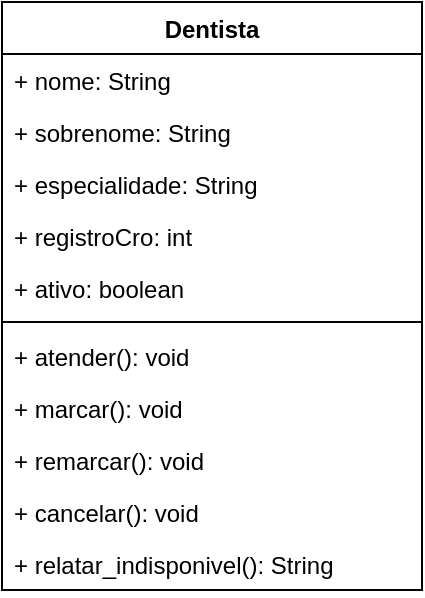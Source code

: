 <mxfile version="15.2.9" type="device"><diagram name="Page-1" id="c4acf3e9-155e-7222-9cf6-157b1a14988f"><mxGraphModel dx="517" dy="236" grid="1" gridSize="10" guides="1" tooltips="1" connect="1" arrows="1" fold="1" page="1" pageScale="1" pageWidth="850" pageHeight="1100" background="none" math="0" shadow="0"><root><mxCell id="0"/><mxCell id="1" parent="0"/><mxCell id="VfAXBAEP6ip-whAlIHw--1" value="Dentista" style="swimlane;fontStyle=1;align=center;verticalAlign=top;childLayout=stackLayout;horizontal=1;startSize=26;horizontalStack=0;resizeParent=1;resizeParentMax=0;resizeLast=0;collapsible=1;marginBottom=0;" vertex="1" parent="1"><mxGeometry x="340" y="490" width="210" height="294" as="geometry"/></mxCell><mxCell id="VfAXBAEP6ip-whAlIHw--2" value="+ nome: String" style="text;strokeColor=none;fillColor=none;align=left;verticalAlign=top;spacingLeft=4;spacingRight=4;overflow=hidden;rotatable=0;points=[[0,0.5],[1,0.5]];portConstraint=eastwest;" vertex="1" parent="VfAXBAEP6ip-whAlIHw--1"><mxGeometry y="26" width="210" height="26" as="geometry"/></mxCell><mxCell id="VfAXBAEP6ip-whAlIHw--8" value="+ sobrenome: String" style="text;strokeColor=none;fillColor=none;align=left;verticalAlign=top;spacingLeft=4;spacingRight=4;overflow=hidden;rotatable=0;points=[[0,0.5],[1,0.5]];portConstraint=eastwest;" vertex="1" parent="VfAXBAEP6ip-whAlIHw--1"><mxGeometry y="52" width="210" height="26" as="geometry"/></mxCell><mxCell id="VfAXBAEP6ip-whAlIHw--5" value="+ especialidade: String" style="text;strokeColor=none;fillColor=none;align=left;verticalAlign=top;spacingLeft=4;spacingRight=4;overflow=hidden;rotatable=0;points=[[0,0.5],[1,0.5]];portConstraint=eastwest;" vertex="1" parent="VfAXBAEP6ip-whAlIHw--1"><mxGeometry y="78" width="210" height="26" as="geometry"/></mxCell><mxCell id="VfAXBAEP6ip-whAlIHw--6" value="+ registroCro: int" style="text;strokeColor=none;fillColor=none;align=left;verticalAlign=top;spacingLeft=4;spacingRight=4;overflow=hidden;rotatable=0;points=[[0,0.5],[1,0.5]];portConstraint=eastwest;" vertex="1" parent="VfAXBAEP6ip-whAlIHw--1"><mxGeometry y="104" width="210" height="26" as="geometry"/></mxCell><mxCell id="VfAXBAEP6ip-whAlIHw--9" value="+ ativo: boolean" style="text;strokeColor=none;fillColor=none;align=left;verticalAlign=top;spacingLeft=4;spacingRight=4;overflow=hidden;rotatable=0;points=[[0,0.5],[1,0.5]];portConstraint=eastwest;" vertex="1" parent="VfAXBAEP6ip-whAlIHw--1"><mxGeometry y="130" width="210" height="26" as="geometry"/></mxCell><mxCell id="VfAXBAEP6ip-whAlIHw--3" value="" style="line;strokeWidth=1;fillColor=none;align=left;verticalAlign=middle;spacingTop=-1;spacingLeft=3;spacingRight=3;rotatable=0;labelPosition=right;points=[];portConstraint=eastwest;" vertex="1" parent="VfAXBAEP6ip-whAlIHw--1"><mxGeometry y="156" width="210" height="8" as="geometry"/></mxCell><mxCell id="VfAXBAEP6ip-whAlIHw--4" value="+ atender(): void" style="text;strokeColor=none;fillColor=none;align=left;verticalAlign=top;spacingLeft=4;spacingRight=4;overflow=hidden;rotatable=0;points=[[0,0.5],[1,0.5]];portConstraint=eastwest;" vertex="1" parent="VfAXBAEP6ip-whAlIHw--1"><mxGeometry y="164" width="210" height="26" as="geometry"/></mxCell><mxCell id="VfAXBAEP6ip-whAlIHw--10" value="+ marcar(): void" style="text;strokeColor=none;fillColor=none;align=left;verticalAlign=top;spacingLeft=4;spacingRight=4;overflow=hidden;rotatable=0;points=[[0,0.5],[1,0.5]];portConstraint=eastwest;" vertex="1" parent="VfAXBAEP6ip-whAlIHw--1"><mxGeometry y="190" width="210" height="26" as="geometry"/></mxCell><mxCell id="VfAXBAEP6ip-whAlIHw--11" value="+ remarcar(): void" style="text;strokeColor=none;fillColor=none;align=left;verticalAlign=top;spacingLeft=4;spacingRight=4;overflow=hidden;rotatable=0;points=[[0,0.5],[1,0.5]];portConstraint=eastwest;" vertex="1" parent="VfAXBAEP6ip-whAlIHw--1"><mxGeometry y="216" width="210" height="26" as="geometry"/></mxCell><mxCell id="VfAXBAEP6ip-whAlIHw--12" value="+ cancelar(): void" style="text;strokeColor=none;fillColor=none;align=left;verticalAlign=top;spacingLeft=4;spacingRight=4;overflow=hidden;rotatable=0;points=[[0,0.5],[1,0.5]];portConstraint=eastwest;" vertex="1" parent="VfAXBAEP6ip-whAlIHw--1"><mxGeometry y="242" width="210" height="26" as="geometry"/></mxCell><mxCell id="VfAXBAEP6ip-whAlIHw--13" value="+ relatar_indisponivel(): String" style="text;strokeColor=none;fillColor=none;align=left;verticalAlign=top;spacingLeft=4;spacingRight=4;overflow=hidden;rotatable=0;points=[[0,0.5],[1,0.5]];portConstraint=eastwest;" vertex="1" parent="VfAXBAEP6ip-whAlIHw--1"><mxGeometry y="268" width="210" height="26" as="geometry"/></mxCell></root></mxGraphModel></diagram></mxfile>